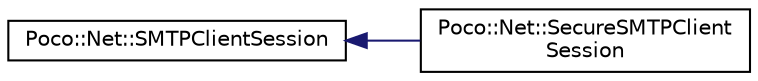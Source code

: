 digraph "Graphical Class Hierarchy"
{
 // LATEX_PDF_SIZE
  edge [fontname="Helvetica",fontsize="10",labelfontname="Helvetica",labelfontsize="10"];
  node [fontname="Helvetica",fontsize="10",shape=record];
  rankdir="LR";
  Node0 [label="Poco::Net::SMTPClientSession",height=0.2,width=0.4,color="black", fillcolor="white", style="filled",URL="$classPoco_1_1Net_1_1SMTPClientSession.html",tooltip=" "];
  Node0 -> Node1 [dir="back",color="midnightblue",fontsize="10",style="solid",fontname="Helvetica"];
  Node1 [label="Poco::Net::SecureSMTPClient\lSession",height=0.2,width=0.4,color="black", fillcolor="white", style="filled",URL="$classPoco_1_1Net_1_1SecureSMTPClientSession.html",tooltip=" "];
}
